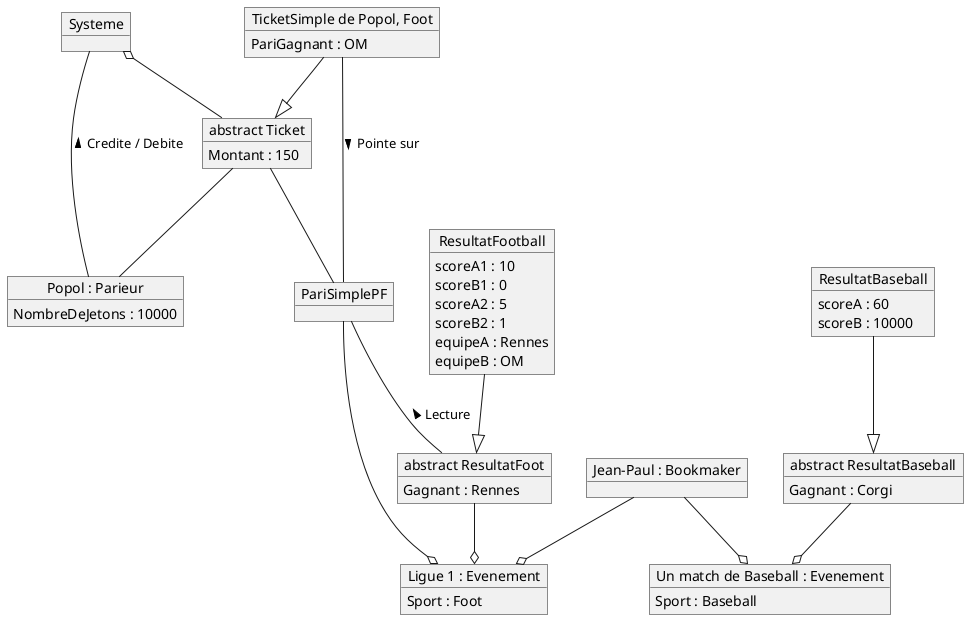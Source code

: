 @startuml


object Systeme
object "Jean-Paul : Bookmaker" as Bookmaker


/' ---------- Les différents évènements sportifs disponibles : ---------- '/

/' Foot '/

object "Ligue 1 : Evenement" as EvenementF {
    Sport : Foot
}
object "abstract ResultatFoot" as AResultatFoot {
    Gagnant : Rennes
}
object ResultatFootball {
    scoreA1 : 10
    scoreB1 : 0
    scoreA2 : 5
    scoreB2 : 1
    equipeA : Rennes
    equipeB : OM
}
Bookmaker --o EvenementF
AResultatFoot --o EvenementF
ResultatFootball --|> AResultatFoot

/' Baseball '/

object "Un match de Baseball : Evenement" as EvenementB {
    Sport : Baseball
}
object "abstract ResultatBaseball" as  AResultatBaseball {
    Gagnant : Corgi
}
object ResultatBaseball { 
    scoreA : 60
    scoreB : 10000
}
Bookmaker --o EvenementB
AResultatBaseball --o EvenementB
ResultatBaseball --|> AResultatBaseball



/' ------------------- Les parieurs et leurs paris : ------------------- '/

/' Popol '/

object "Popol : Parieur" as ParieurP {
    NombreDeJetons : 10000
}
Systeme -- ParieurP : "< Credite / Debite"


/' Il fait un paris simple sur le match de Foot '/

object "abstract Ticket" as ATicketPF {
    Montant : 150
}
object "TicketSimple de Popol, Foot" as TicketSimplePF {
    PariGagnant : OM
}
Systeme o-- ATicketPF
TicketSimplePF --|> ATicketPF

object PariSimplePF

TicketSimplePF -- PariSimplePF : "Pointe sur >"
PariSimplePF --o EvenementF
PariSimplePF -- AResultatFoot : "< Lecture"
ATicketPF -- PariSimplePF
ATicketPF -- ParieurP

/'PariSimplePF --|> APari'/
/'object "abstract Pari" as APari'/
/'APari "1...*" --o "1" EvenementF
APari -- AResultatFoot : "< Lecture"
ATicketPF -- APari'/



@enduml